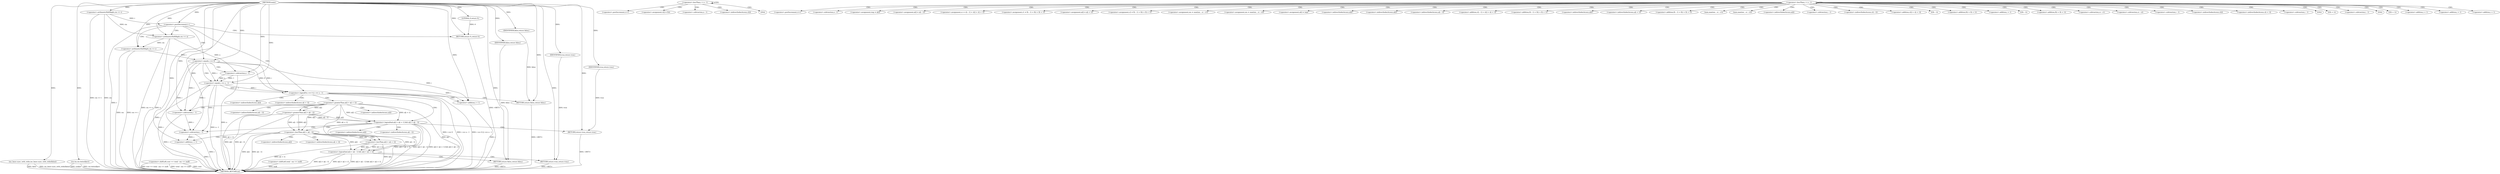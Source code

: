 digraph "main" {  
"1000101" [label = "(METHOD,main)" ]
"1000328" [label = "(METHOD_RETURN,int)" ]
"1000103" [label = "(ios_base::sync_with_stdio,ios_base::sync_with_stdio(false))" ]
"1000105" [label = "(cin.tie,cin.tie(nullptr))" ]
"1000108" [label = "(<operator>.arithmeticShiftRight,cin >> t)" ]
"1000326" [label = "(RETURN,return 0;,return 0;)" ]
"1000112" [label = "(<operator>.postDecrement,t--)" ]
"1000327" [label = "(LITERAL,0,return 0;)" ]
"1000116" [label = "(<operator>.arithmeticShiftRight,cin >> n)" ]
"1000121" [label = "(<operator>.arithmeticShiftRight,cin >> i)" ]
"1000319" [label = "(<operator>.shiftLeft,cout << total - mx << endl)" ]
"1000183" [label = "(RETURN,return false;,return false;)" ]
"1000127" [label = "(<operator>.logicalOr,i == 0 || i == n - 1)" ]
"1000136" [label = "(RETURN,return false;,return false;)" ]
"1000139" [label = "(<operator>.logicalAnd,a[i] > a[i + 1] && a[i] > a[i - 1])" ]
"1000162" [label = "(<operator>.logicalAnd,a[i] < a[i - 1] && a[i] < a[i + 1])" ]
"1000181" [label = "(RETURN,return true;,return true;)" ]
"1000184" [label = "(IDENTIFIER,false,return false;)" ]
"1000321" [label = "(<operator>.shiftLeft,total - mx << endl)" ]
"1000137" [label = "(IDENTIFIER,false,return false;)" ]
"1000159" [label = "(RETURN,return true;,return true;)" ]
"1000182" [label = "(IDENTIFIER,true,return true;)" ]
"1000128" [label = "(<operator>.equals,i == 0)" ]
"1000131" [label = "(<operator>.equals,i == n - 1)" ]
"1000140" [label = "(<operator>.greaterThan,a[i] > a[i + 1])" ]
"1000149" [label = "(<operator>.greaterThan,a[i] > a[i - 1])" ]
"1000160" [label = "(IDENTIFIER,true,return true;)" ]
"1000163" [label = "(<operator>.lessThan,a[i] < a[i - 1])" ]
"1000172" [label = "(<operator>.lessThan,a[i] < a[i + 1])" ]
"1000133" [label = "(<operator>.subtraction,n - 1)" ]
"1000146" [label = "(<operator>.addition,i + 1)" ]
"1000155" [label = "(<operator>.subtraction,i - 1)" ]
"1000169" [label = "(<operator>.subtraction,i - 1)" ]
"1000178" [label = "(<operator>.addition,i + 1)" ]
"1000190" [label = "(<operator>.lessThan,i < n - 1)" ]
"1000195" [label = "(<operator>.postIncrement,i++)" ]
"1000197" [label = "(<operator>.assignment,v[i] = f(i))" ]
"1000220" [label = "(<operator>.lessThan,i < n - 1)" ]
"1000225" [label = "(<operator>.postIncrement,i++)" ]
"1000192" [label = "(<operator>.subtraction,n - 1)" ]
"1000198" [label = "(<operator>.indirectIndexAccess,v[i])" ]
"1000201" [label = "(f,f(i))" ]
"1000222" [label = "(<operator>.subtraction,n - 1)" ]
"1000229" [label = "(<operator>.assignment,tmp = a[i])" ]
"1000234" [label = "(<operator>.assignment,a[i] = a[i - 1])" ]
"1000244" [label = "(<operator>.assignment,cc = v[i - 1] + v[i] + v[i + 1])" ]
"1000262" [label = "(<operator>.assignment,c1 = f(i - 1) + f(i) + f(i + 1))" ]
"1000276" [label = "(<operator>.assignment,a[i] = a[i + 1])" ]
"1000286" [label = "(<operator>.assignment,c2 = f(i - 1) + f(i) + f(i + 1))" ]
"1000300" [label = "(<operator>.assignment,mx = max(mx , cc - c1))" ]
"1000307" [label = "(<operator>.assignment,mx = max(mx , cc - c2))" ]
"1000314" [label = "(<operator>.assignment,a[i] = tmp)" ]
"1000231" [label = "(<operator>.indirectIndexAccess,a[i])" ]
"1000235" [label = "(<operator>.indirectIndexAccess,a[i])" ]
"1000238" [label = "(<operator>.indirectIndexAccess,a[i - 1])" ]
"1000246" [label = "(<operator>.addition,v[i - 1] + v[i] + v[i + 1])" ]
"1000264" [label = "(<operator>.addition,f(i - 1) + f(i) + f(i + 1))" ]
"1000277" [label = "(<operator>.indirectIndexAccess,a[i])" ]
"1000280" [label = "(<operator>.indirectIndexAccess,a[i + 1])" ]
"1000288" [label = "(<operator>.addition,f(i - 1) + f(i) + f(i + 1))" ]
"1000302" [label = "(max,max(mx , cc - c1))" ]
"1000309" [label = "(max,max(mx , cc - c2))" ]
"1000315" [label = "(<operator>.indirectIndexAccess,a[i])" ]
"1000141" [label = "(<operator>.indirectIndexAccess,a[i])" ]
"1000144" [label = "(<operator>.indirectIndexAccess,a[i + 1])" ]
"1000150" [label = "(<operator>.indirectIndexAccess,a[i])" ]
"1000153" [label = "(<operator>.indirectIndexAccess,a[i - 1])" ]
"1000164" [label = "(<operator>.indirectIndexAccess,a[i])" ]
"1000167" [label = "(<operator>.indirectIndexAccess,a[i - 1])" ]
"1000173" [label = "(<operator>.indirectIndexAccess,a[i])" ]
"1000176" [label = "(<operator>.indirectIndexAccess,a[i + 1])" ]
"1000240" [label = "(<operator>.subtraction,i - 1)" ]
"1000247" [label = "(<operator>.indirectIndexAccess,v[i - 1])" ]
"1000252" [label = "(<operator>.addition,v[i] + v[i + 1])" ]
"1000265" [label = "(f,f(i - 1))" ]
"1000269" [label = "(<operator>.addition,f(i) + f(i + 1))" ]
"1000282" [label = "(<operator>.addition,i + 1)" ]
"1000289" [label = "(f,f(i - 1))" ]
"1000293" [label = "(<operator>.addition,f(i) + f(i + 1))" ]
"1000304" [label = "(<operator>.subtraction,cc - c1)" ]
"1000311" [label = "(<operator>.subtraction,cc - c2)" ]
"1000249" [label = "(<operator>.subtraction,i - 1)" ]
"1000253" [label = "(<operator>.indirectIndexAccess,v[i])" ]
"1000256" [label = "(<operator>.indirectIndexAccess,v[i + 1])" ]
"1000266" [label = "(<operator>.subtraction,i - 1)" ]
"1000270" [label = "(f,f(i))" ]
"1000272" [label = "(f,f(i + 1))" ]
"1000290" [label = "(<operator>.subtraction,i - 1)" ]
"1000294" [label = "(f,f(i))" ]
"1000296" [label = "(f,f(i + 1))" ]
"1000258" [label = "(<operator>.addition,i + 1)" ]
"1000273" [label = "(<operator>.addition,i + 1)" ]
"1000297" [label = "(<operator>.addition,i + 1)" ]
  "1000136" -> "1000328"  [ label = "DDG: <RET>"] 
  "1000181" -> "1000328"  [ label = "DDG: <RET>"] 
  "1000183" -> "1000328"  [ label = "DDG: <RET>"] 
  "1000103" -> "1000328"  [ label = "DDG: ios_base::sync_with_stdio(false)"] 
  "1000105" -> "1000328"  [ label = "DDG: cin.tie(nullptr)"] 
  "1000108" -> "1000328"  [ label = "DDG: cin"] 
  "1000108" -> "1000328"  [ label = "DDG: cin >> t"] 
  "1000112" -> "1000328"  [ label = "DDG: t"] 
  "1000116" -> "1000328"  [ label = "DDG: n"] 
  "1000116" -> "1000328"  [ label = "DDG: cin >> n"] 
  "1000121" -> "1000328"  [ label = "DDG: cin"] 
  "1000121" -> "1000328"  [ label = "DDG: cin >> i"] 
  "1000128" -> "1000328"  [ label = "DDG: i"] 
  "1000127" -> "1000328"  [ label = "DDG: i == 0"] 
  "1000131" -> "1000328"  [ label = "DDG: i"] 
  "1000133" -> "1000328"  [ label = "DDG: n"] 
  "1000131" -> "1000328"  [ label = "DDG: n - 1"] 
  "1000127" -> "1000328"  [ label = "DDG: i == n - 1"] 
  "1000127" -> "1000328"  [ label = "DDG: i == 0 || i == n - 1"] 
  "1000140" -> "1000328"  [ label = "DDG: a[i]"] 
  "1000146" -> "1000328"  [ label = "DDG: i"] 
  "1000140" -> "1000328"  [ label = "DDG: a[i + 1]"] 
  "1000139" -> "1000328"  [ label = "DDG: a[i] > a[i + 1]"] 
  "1000149" -> "1000328"  [ label = "DDG: a[i]"] 
  "1000155" -> "1000328"  [ label = "DDG: i"] 
  "1000149" -> "1000328"  [ label = "DDG: a[i - 1]"] 
  "1000139" -> "1000328"  [ label = "DDG: a[i] > a[i - 1]"] 
  "1000139" -> "1000328"  [ label = "DDG: a[i] > a[i + 1] && a[i] > a[i - 1]"] 
  "1000163" -> "1000328"  [ label = "DDG: a[i]"] 
  "1000169" -> "1000328"  [ label = "DDG: i"] 
  "1000163" -> "1000328"  [ label = "DDG: a[i - 1]"] 
  "1000162" -> "1000328"  [ label = "DDG: a[i] < a[i - 1]"] 
  "1000172" -> "1000328"  [ label = "DDG: a[i]"] 
  "1000178" -> "1000328"  [ label = "DDG: i"] 
  "1000172" -> "1000328"  [ label = "DDG: a[i + 1]"] 
  "1000162" -> "1000328"  [ label = "DDG: a[i] < a[i + 1]"] 
  "1000162" -> "1000328"  [ label = "DDG: a[i] < a[i - 1] && a[i] < a[i + 1]"] 
  "1000319" -> "1000328"  [ label = "DDG: cout << total - mx << endl"] 
  "1000319" -> "1000328"  [ label = "DDG: total - mx << endl"] 
  "1000326" -> "1000328"  [ label = "DDG: <RET>"] 
  "1000159" -> "1000328"  [ label = "DDG: <RET>"] 
  "1000319" -> "1000328"  [ label = "DDG: cout"] 
  "1000103" -> "1000328"  [ label = "DDG: false"] 
  "1000321" -> "1000328"  [ label = "DDG: endl"] 
  "1000105" -> "1000328"  [ label = "DDG: nullptr"] 
  "1000327" -> "1000326"  [ label = "DDG: 0"] 
  "1000101" -> "1000326"  [ label = "DDG: "] 
  "1000101" -> "1000103"  [ label = "DDG: "] 
  "1000101" -> "1000105"  [ label = "DDG: "] 
  "1000101" -> "1000108"  [ label = "DDG: "] 
  "1000101" -> "1000327"  [ label = "DDG: "] 
  "1000108" -> "1000112"  [ label = "DDG: t"] 
  "1000101" -> "1000112"  [ label = "DDG: "] 
  "1000108" -> "1000116"  [ label = "DDG: cin"] 
  "1000101" -> "1000116"  [ label = "DDG: "] 
  "1000116" -> "1000121"  [ label = "DDG: cin"] 
  "1000101" -> "1000121"  [ label = "DDG: "] 
  "1000184" -> "1000183"  [ label = "DDG: false"] 
  "1000101" -> "1000183"  [ label = "DDG: "] 
  "1000137" -> "1000136"  [ label = "DDG: false"] 
  "1000101" -> "1000136"  [ label = "DDG: "] 
  "1000182" -> "1000181"  [ label = "DDG: true"] 
  "1000101" -> "1000181"  [ label = "DDG: "] 
  "1000101" -> "1000184"  [ label = "DDG: "] 
  "1000128" -> "1000127"  [ label = "DDG: i"] 
  "1000128" -> "1000127"  [ label = "DDG: 0"] 
  "1000131" -> "1000127"  [ label = "DDG: i"] 
  "1000131" -> "1000127"  [ label = "DDG: n - 1"] 
  "1000101" -> "1000137"  [ label = "DDG: "] 
  "1000140" -> "1000139"  [ label = "DDG: a[i]"] 
  "1000140" -> "1000139"  [ label = "DDG: a[i + 1]"] 
  "1000149" -> "1000139"  [ label = "DDG: a[i - 1]"] 
  "1000149" -> "1000139"  [ label = "DDG: a[i]"] 
  "1000160" -> "1000159"  [ label = "DDG: true"] 
  "1000101" -> "1000159"  [ label = "DDG: "] 
  "1000163" -> "1000162"  [ label = "DDG: a[i]"] 
  "1000163" -> "1000162"  [ label = "DDG: a[i - 1]"] 
  "1000172" -> "1000162"  [ label = "DDG: a[i]"] 
  "1000172" -> "1000162"  [ label = "DDG: a[i + 1]"] 
  "1000101" -> "1000182"  [ label = "DDG: "] 
  "1000121" -> "1000128"  [ label = "DDG: i"] 
  "1000101" -> "1000128"  [ label = "DDG: "] 
  "1000128" -> "1000131"  [ label = "DDG: i"] 
  "1000101" -> "1000131"  [ label = "DDG: "] 
  "1000133" -> "1000131"  [ label = "DDG: 1"] 
  "1000133" -> "1000131"  [ label = "DDG: n"] 
  "1000140" -> "1000149"  [ label = "DDG: a[i]"] 
  "1000101" -> "1000160"  [ label = "DDG: "] 
  "1000140" -> "1000163"  [ label = "DDG: a[i]"] 
  "1000149" -> "1000163"  [ label = "DDG: a[i]"] 
  "1000149" -> "1000163"  [ label = "DDG: a[i - 1]"] 
  "1000163" -> "1000172"  [ label = "DDG: a[i]"] 
  "1000140" -> "1000172"  [ label = "DDG: a[i + 1]"] 
  "1000116" -> "1000133"  [ label = "DDG: n"] 
  "1000101" -> "1000133"  [ label = "DDG: "] 
  "1000128" -> "1000146"  [ label = "DDG: i"] 
  "1000131" -> "1000146"  [ label = "DDG: i"] 
  "1000101" -> "1000146"  [ label = "DDG: "] 
  "1000101" -> "1000155"  [ label = "DDG: "] 
  "1000128" -> "1000155"  [ label = "DDG: i"] 
  "1000131" -> "1000155"  [ label = "DDG: i"] 
  "1000155" -> "1000169"  [ label = "DDG: i"] 
  "1000101" -> "1000169"  [ label = "DDG: "] 
  "1000128" -> "1000169"  [ label = "DDG: i"] 
  "1000131" -> "1000169"  [ label = "DDG: i"] 
  "1000169" -> "1000178"  [ label = "DDG: i"] 
  "1000101" -> "1000178"  [ label = "DDG: "] 
  "1000112" -> "1000127"  [ label = "CDG: "] 
  "1000112" -> "1000128"  [ label = "CDG: "] 
  "1000112" -> "1000116"  [ label = "CDG: "] 
  "1000112" -> "1000326"  [ label = "CDG: "] 
  "1000112" -> "1000121"  [ label = "CDG: "] 
  "1000190" -> "1000197"  [ label = "CDG: "] 
  "1000190" -> "1000190"  [ label = "CDG: "] 
  "1000190" -> "1000201"  [ label = "CDG: "] 
  "1000190" -> "1000192"  [ label = "CDG: "] 
  "1000190" -> "1000198"  [ label = "CDG: "] 
  "1000190" -> "1000195"  [ label = "CDG: "] 
  "1000220" -> "1000294"  [ label = "CDG: "] 
  "1000220" -> "1000258"  [ label = "CDG: "] 
  "1000220" -> "1000315"  [ label = "CDG: "] 
  "1000220" -> "1000238"  [ label = "CDG: "] 
  "1000220" -> "1000293"  [ label = "CDG: "] 
  "1000220" -> "1000276"  [ label = "CDG: "] 
  "1000220" -> "1000302"  [ label = "CDG: "] 
  "1000220" -> "1000277"  [ label = "CDG: "] 
  "1000220" -> "1000244"  [ label = "CDG: "] 
  "1000220" -> "1000222"  [ label = "CDG: "] 
  "1000220" -> "1000282"  [ label = "CDG: "] 
  "1000220" -> "1000269"  [ label = "CDG: "] 
  "1000220" -> "1000235"  [ label = "CDG: "] 
  "1000220" -> "1000289"  [ label = "CDG: "] 
  "1000220" -> "1000220"  [ label = "CDG: "] 
  "1000220" -> "1000314"  [ label = "CDG: "] 
  "1000220" -> "1000300"  [ label = "CDG: "] 
  "1000220" -> "1000304"  [ label = "CDG: "] 
  "1000220" -> "1000311"  [ label = "CDG: "] 
  "1000220" -> "1000240"  [ label = "CDG: "] 
  "1000220" -> "1000273"  [ label = "CDG: "] 
  "1000220" -> "1000288"  [ label = "CDG: "] 
  "1000220" -> "1000270"  [ label = "CDG: "] 
  "1000220" -> "1000247"  [ label = "CDG: "] 
  "1000220" -> "1000286"  [ label = "CDG: "] 
  "1000220" -> "1000246"  [ label = "CDG: "] 
  "1000220" -> "1000265"  [ label = "CDG: "] 
  "1000220" -> "1000297"  [ label = "CDG: "] 
  "1000220" -> "1000307"  [ label = "CDG: "] 
  "1000220" -> "1000229"  [ label = "CDG: "] 
  "1000220" -> "1000290"  [ label = "CDG: "] 
  "1000220" -> "1000266"  [ label = "CDG: "] 
  "1000220" -> "1000309"  [ label = "CDG: "] 
  "1000220" -> "1000262"  [ label = "CDG: "] 
  "1000220" -> "1000234"  [ label = "CDG: "] 
  "1000220" -> "1000225"  [ label = "CDG: "] 
  "1000220" -> "1000272"  [ label = "CDG: "] 
  "1000220" -> "1000296"  [ label = "CDG: "] 
  "1000220" -> "1000253"  [ label = "CDG: "] 
  "1000220" -> "1000280"  [ label = "CDG: "] 
  "1000220" -> "1000252"  [ label = "CDG: "] 
  "1000220" -> "1000249"  [ label = "CDG: "] 
  "1000220" -> "1000231"  [ label = "CDG: "] 
  "1000220" -> "1000264"  [ label = "CDG: "] 
  "1000220" -> "1000256"  [ label = "CDG: "] 
  "1000127" -> "1000141"  [ label = "CDG: "] 
  "1000127" -> "1000139"  [ label = "CDG: "] 
  "1000127" -> "1000144"  [ label = "CDG: "] 
  "1000127" -> "1000146"  [ label = "CDG: "] 
  "1000127" -> "1000136"  [ label = "CDG: "] 
  "1000127" -> "1000140"  [ label = "CDG: "] 
  "1000139" -> "1000164"  [ label = "CDG: "] 
  "1000139" -> "1000167"  [ label = "CDG: "] 
  "1000139" -> "1000169"  [ label = "CDG: "] 
  "1000139" -> "1000163"  [ label = "CDG: "] 
  "1000139" -> "1000159"  [ label = "CDG: "] 
  "1000139" -> "1000162"  [ label = "CDG: "] 
  "1000162" -> "1000183"  [ label = "CDG: "] 
  "1000162" -> "1000181"  [ label = "CDG: "] 
  "1000128" -> "1000133"  [ label = "CDG: "] 
  "1000128" -> "1000131"  [ label = "CDG: "] 
  "1000140" -> "1000150"  [ label = "CDG: "] 
  "1000140" -> "1000149"  [ label = "CDG: "] 
  "1000140" -> "1000153"  [ label = "CDG: "] 
  "1000140" -> "1000155"  [ label = "CDG: "] 
  "1000163" -> "1000176"  [ label = "CDG: "] 
  "1000163" -> "1000172"  [ label = "CDG: "] 
  "1000163" -> "1000178"  [ label = "CDG: "] 
  "1000163" -> "1000173"  [ label = "CDG: "] 
}
